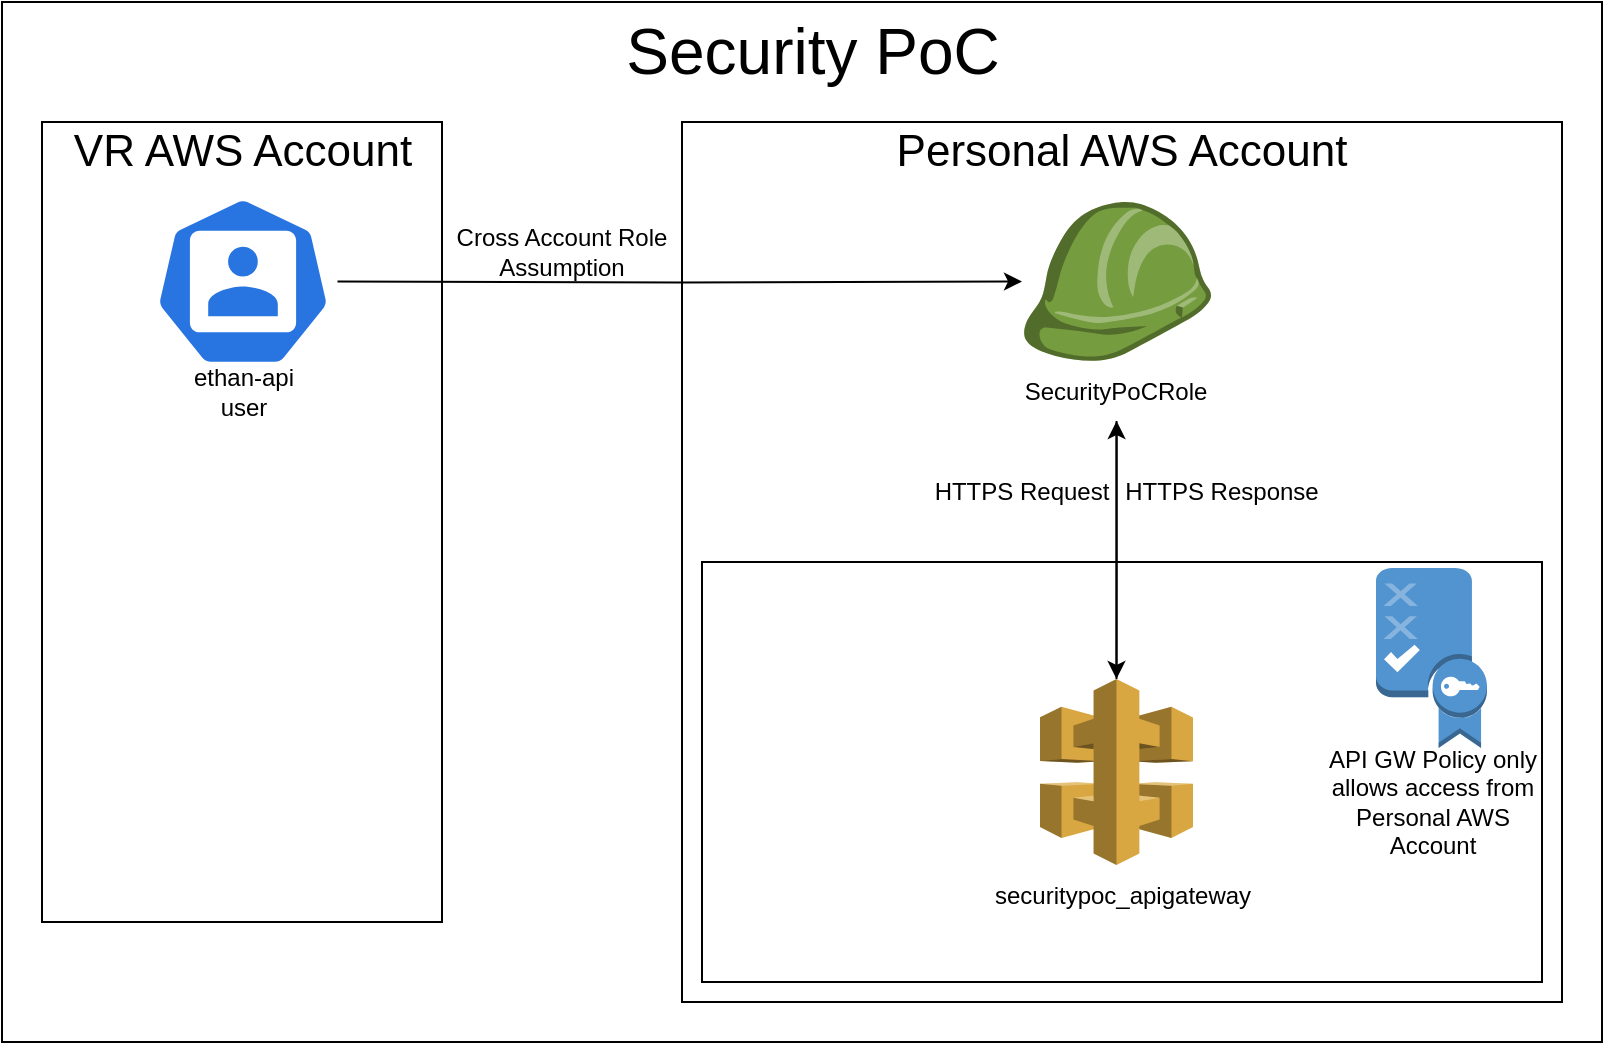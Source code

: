 <mxfile version="16.1.2" type="device"><diagram id="xhS52T2_uGqn65khwj6n" name="Page-1"><mxGraphModel dx="1038" dy="649" grid="1" gridSize="10" guides="1" tooltips="1" connect="1" arrows="1" fold="1" page="1" pageScale="1" pageWidth="850" pageHeight="1100" math="0" shadow="0"><root><mxCell id="0"/><mxCell id="1" parent="0"/><mxCell id="o6AYox7arM_0E0to1RGb-2" value="" style="rounded=0;whiteSpace=wrap;html=1;fillColor=none;" vertex="1" parent="1"><mxGeometry x="360" y="120" width="440" height="440" as="geometry"/></mxCell><mxCell id="o6AYox7arM_0E0to1RGb-23" value="" style="rounded=0;whiteSpace=wrap;html=1;fontSize=12;fillColor=none;" vertex="1" parent="1"><mxGeometry x="370" y="340" width="420" height="210" as="geometry"/></mxCell><mxCell id="o6AYox7arM_0E0to1RGb-1" value="" style="rounded=0;whiteSpace=wrap;html=1;fillColor=none;" vertex="1" parent="1"><mxGeometry x="40" y="120" width="200" height="400" as="geometry"/></mxCell><mxCell id="o6AYox7arM_0E0to1RGb-3" value="VR AWS Account" style="text;html=1;strokeColor=none;fillColor=none;align=center;verticalAlign=middle;whiteSpace=wrap;rounded=0;fontSize=22;" vertex="1" parent="1"><mxGeometry x="40" y="120" width="201" height="30" as="geometry"/></mxCell><mxCell id="o6AYox7arM_0E0to1RGb-4" value="Personal AWS Account" style="text;html=1;strokeColor=none;fillColor=none;align=center;verticalAlign=middle;whiteSpace=wrap;rounded=0;fontSize=22;" vertex="1" parent="1"><mxGeometry x="360" y="120" width="440" height="30" as="geometry"/></mxCell><mxCell id="o6AYox7arM_0E0to1RGb-25" style="edgeStyle=orthogonalEdgeStyle;rounded=0;orthogonalLoop=1;jettySize=auto;html=1;fontSize=12;" edge="1" parent="1" target="o6AYox7arM_0E0to1RGb-8"><mxGeometry relative="1" as="geometry"><mxPoint x="187.75" y="199.75" as="sourcePoint"/></mxGeometry></mxCell><mxCell id="o6AYox7arM_0E0to1RGb-7" value="ethan-api user" style="text;html=1;strokeColor=none;fillColor=none;align=center;verticalAlign=middle;whiteSpace=wrap;rounded=0;fontSize=12;" vertex="1" parent="1"><mxGeometry x="110.5" y="239.5" width="60" height="30" as="geometry"/></mxCell><mxCell id="o6AYox7arM_0E0to1RGb-8" value="" style="outlineConnect=0;dashed=0;verticalLabelPosition=bottom;verticalAlign=top;align=center;html=1;shape=mxgraph.aws3.role;fillColor=#759C3E;gradientColor=none;fontSize=22;" vertex="1" parent="1"><mxGeometry x="530" y="160" width="94.5" height="79.5" as="geometry"/></mxCell><mxCell id="o6AYox7arM_0E0to1RGb-17" style="edgeStyle=orthogonalEdgeStyle;rounded=0;orthogonalLoop=1;jettySize=auto;html=1;exitX=0.5;exitY=1;exitDx=0;exitDy=0;fontSize=12;" edge="1" parent="1" source="o6AYox7arM_0E0to1RGb-9" target="o6AYox7arM_0E0to1RGb-10"><mxGeometry relative="1" as="geometry"/></mxCell><mxCell id="o6AYox7arM_0E0to1RGb-9" value="SecurityPoCRole" style="text;html=1;strokeColor=none;fillColor=none;align=center;verticalAlign=middle;whiteSpace=wrap;rounded=0;fontSize=12;" vertex="1" parent="1"><mxGeometry x="547.25" y="239.5" width="60" height="30" as="geometry"/></mxCell><mxCell id="o6AYox7arM_0E0to1RGb-18" style="edgeStyle=orthogonalEdgeStyle;rounded=0;orthogonalLoop=1;jettySize=auto;html=1;fontSize=12;" edge="1" parent="1" source="o6AYox7arM_0E0to1RGb-10" target="o6AYox7arM_0E0to1RGb-9"><mxGeometry relative="1" as="geometry"/></mxCell><mxCell id="o6AYox7arM_0E0to1RGb-10" value="" style="outlineConnect=0;dashed=0;verticalLabelPosition=bottom;verticalAlign=top;align=center;html=1;shape=mxgraph.aws3.api_gateway;fillColor=#D9A741;gradientColor=none;fontSize=12;" vertex="1" parent="1"><mxGeometry x="539" y="398.5" width="76.5" height="93" as="geometry"/></mxCell><mxCell id="o6AYox7arM_0E0to1RGb-19" value="HTTPS Request" style="text;html=1;strokeColor=none;fillColor=none;align=center;verticalAlign=middle;whiteSpace=wrap;rounded=0;fontSize=12;" vertex="1" parent="1"><mxGeometry x="480" y="290" width="100" height="30" as="geometry"/></mxCell><mxCell id="o6AYox7arM_0E0to1RGb-20" value="HTTPS Response" style="text;html=1;strokeColor=none;fillColor=none;align=center;verticalAlign=middle;whiteSpace=wrap;rounded=0;fontSize=12;" vertex="1" parent="1"><mxGeometry x="580" y="290" width="100" height="30" as="geometry"/></mxCell><mxCell id="o6AYox7arM_0E0to1RGb-21" value="" style="outlineConnect=0;dashed=0;verticalLabelPosition=bottom;verticalAlign=top;align=center;html=1;shape=mxgraph.aws3.policy;fillColor=#5294CF;gradientColor=none;fontSize=12;" vertex="1" parent="1"><mxGeometry x="707" y="343" width="55.5" height="90" as="geometry"/></mxCell><mxCell id="o6AYox7arM_0E0to1RGb-22" value="API GW Policy only &lt;br&gt;allows access from Personal AWS Account" style="text;html=1;strokeColor=none;fillColor=none;align=center;verticalAlign=middle;whiteSpace=wrap;rounded=0;fontSize=12;" vertex="1" parent="1"><mxGeometry x="679.5" y="445" width="110.5" height="30" as="geometry"/></mxCell><mxCell id="o6AYox7arM_0E0to1RGb-26" value="Cross Account Role Assumption" style="text;html=1;strokeColor=none;fillColor=none;align=center;verticalAlign=middle;whiteSpace=wrap;rounded=0;fontSize=12;" vertex="1" parent="1"><mxGeometry x="240" y="170" width="120" height="30" as="geometry"/></mxCell><mxCell id="o6AYox7arM_0E0to1RGb-27" value="securitypoc_apigateway" style="text;html=1;strokeColor=none;fillColor=none;align=center;verticalAlign=middle;whiteSpace=wrap;rounded=0;fontSize=12;" vertex="1" parent="1"><mxGeometry x="533.63" y="491.5" width="92.75" height="30" as="geometry"/></mxCell><mxCell id="o6AYox7arM_0E0to1RGb-28" value="" style="sketch=0;html=1;dashed=0;whitespace=wrap;fillColor=#2875E2;strokeColor=#ffffff;points=[[0.005,0.63,0],[0.1,0.2,0],[0.9,0.2,0],[0.5,0,0],[0.995,0.63,0],[0.72,0.99,0],[0.5,1,0],[0.28,0.99,0]];shape=mxgraph.kubernetes.icon;prIcon=user;fontSize=12;" vertex="1" parent="1"><mxGeometry x="96.25" y="153.63" width="88.5" height="92.25" as="geometry"/></mxCell><mxCell id="o6AYox7arM_0E0to1RGb-30" value="" style="rounded=0;whiteSpace=wrap;html=1;fontSize=12;fillColor=none;" vertex="1" parent="1"><mxGeometry x="20" y="60" width="800" height="520" as="geometry"/></mxCell><mxCell id="o6AYox7arM_0E0to1RGb-32" value="Security PoC" style="text;html=1;strokeColor=none;fillColor=none;align=center;verticalAlign=middle;whiteSpace=wrap;rounded=0;fontSize=32;" vertex="1" parent="1"><mxGeometry x="318" y="70" width="215" height="30" as="geometry"/></mxCell></root></mxGraphModel></diagram></mxfile>
